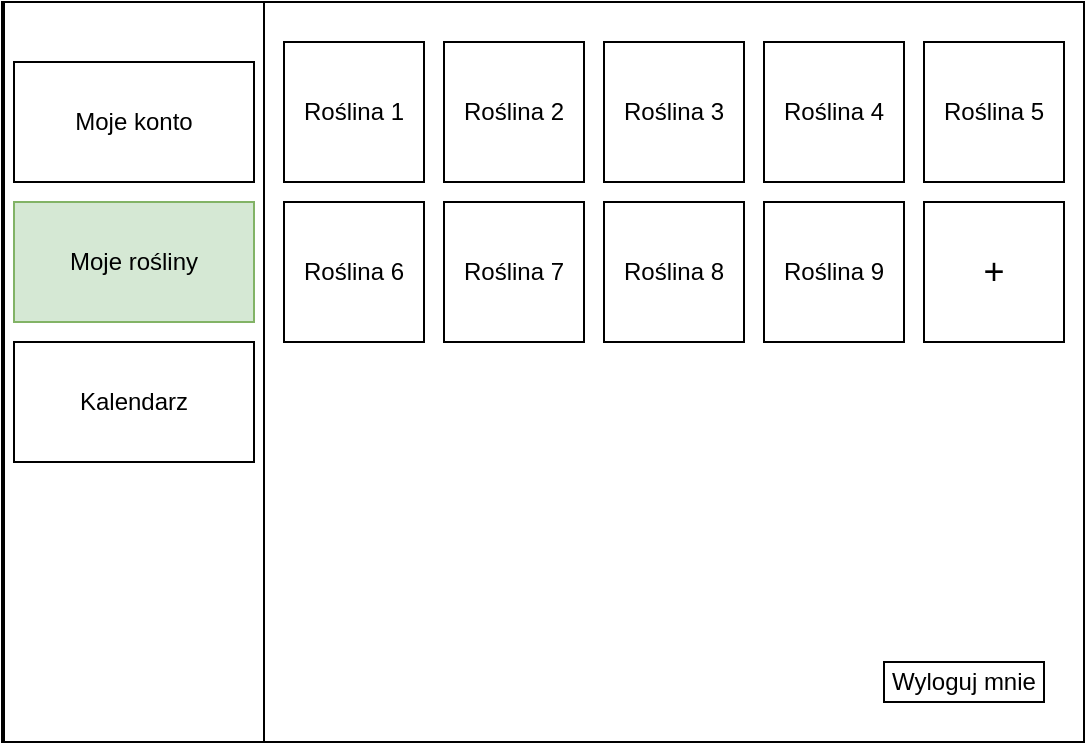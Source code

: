 <mxfile version="22.0.8" type="device">
  <diagram name="Strona-1" id="0wd8F_NiPoBdXosEnCZq">
    <mxGraphModel dx="1050" dy="566" grid="1" gridSize="10" guides="1" tooltips="1" connect="1" arrows="1" fold="1" page="1" pageScale="1" pageWidth="827" pageHeight="1169" math="0" shadow="0">
      <root>
        <mxCell id="0" />
        <mxCell id="1" parent="0" />
        <mxCell id="MgmgcVEvBvE6xo-ADqgp-1" value="" style="rounded=0;whiteSpace=wrap;html=1;" parent="1" vertex="1">
          <mxGeometry x="119" y="60" width="541" height="370" as="geometry" />
        </mxCell>
        <mxCell id="MgmgcVEvBvE6xo-ADqgp-2" value="" style="rounded=0;whiteSpace=wrap;html=1;" parent="1" vertex="1">
          <mxGeometry x="120" y="60" width="130" height="370" as="geometry" />
        </mxCell>
        <mxCell id="MgmgcVEvBvE6xo-ADqgp-3" value="Moje konto" style="rounded=0;whiteSpace=wrap;html=1;" parent="1" vertex="1">
          <mxGeometry x="125" y="90" width="120" height="60" as="geometry" />
        </mxCell>
        <mxCell id="MgmgcVEvBvE6xo-ADqgp-5" value="Moje rośliny" style="rounded=0;whiteSpace=wrap;html=1;fillColor=#d5e8d4;strokeColor=#82b366;" parent="1" vertex="1">
          <mxGeometry x="125" y="160" width="120" height="60" as="geometry" />
        </mxCell>
        <mxCell id="MgmgcVEvBvE6xo-ADqgp-6" value="Kalendarz" style="rounded=0;whiteSpace=wrap;html=1;" parent="1" vertex="1">
          <mxGeometry x="125" y="230" width="120" height="60" as="geometry" />
        </mxCell>
        <mxCell id="MgmgcVEvBvE6xo-ADqgp-7" value="Wyloguj mnie" style="rounded=0;whiteSpace=wrap;html=1;" parent="1" vertex="1">
          <mxGeometry x="560" y="390" width="80" height="20" as="geometry" />
        </mxCell>
        <mxCell id="MgmgcVEvBvE6xo-ADqgp-8" value="Roślina 1" style="rounded=0;whiteSpace=wrap;html=1;" parent="1" vertex="1">
          <mxGeometry x="260" y="80" width="70" height="70" as="geometry" />
        </mxCell>
        <mxCell id="MgmgcVEvBvE6xo-ADqgp-9" value="Roślina 2" style="rounded=0;whiteSpace=wrap;html=1;" parent="1" vertex="1">
          <mxGeometry x="340" y="80" width="70" height="70" as="geometry" />
        </mxCell>
        <mxCell id="MgmgcVEvBvE6xo-ADqgp-10" value="Roślina 3" style="rounded=0;whiteSpace=wrap;html=1;" parent="1" vertex="1">
          <mxGeometry x="420" y="80" width="70" height="70" as="geometry" />
        </mxCell>
        <mxCell id="MgmgcVEvBvE6xo-ADqgp-11" value="Roślina 7" style="rounded=0;whiteSpace=wrap;html=1;" parent="1" vertex="1">
          <mxGeometry x="340" y="160" width="70" height="70" as="geometry" />
        </mxCell>
        <mxCell id="MgmgcVEvBvE6xo-ADqgp-12" value="Roślina 9" style="rounded=0;whiteSpace=wrap;html=1;" parent="1" vertex="1">
          <mxGeometry x="500" y="160" width="70" height="70" as="geometry" />
        </mxCell>
        <mxCell id="MgmgcVEvBvE6xo-ADqgp-13" value="Roślina 8" style="rounded=0;whiteSpace=wrap;html=1;" parent="1" vertex="1">
          <mxGeometry x="420" y="160" width="70" height="70" as="geometry" />
        </mxCell>
        <mxCell id="MgmgcVEvBvE6xo-ADqgp-14" value="Roślina 4" style="rounded=0;whiteSpace=wrap;html=1;" parent="1" vertex="1">
          <mxGeometry x="500" y="80" width="70" height="70" as="geometry" />
        </mxCell>
        <mxCell id="MgmgcVEvBvE6xo-ADqgp-15" value="Roślina 6" style="rounded=0;whiteSpace=wrap;html=1;" parent="1" vertex="1">
          <mxGeometry x="260" y="160" width="70" height="70" as="geometry" />
        </mxCell>
        <mxCell id="MgmgcVEvBvE6xo-ADqgp-16" value="Roślina 5" style="rounded=0;whiteSpace=wrap;html=1;" parent="1" vertex="1">
          <mxGeometry x="580" y="80" width="70" height="70" as="geometry" />
        </mxCell>
        <mxCell id="MgmgcVEvBvE6xo-ADqgp-17" value="&lt;font style=&quot;font-size: 18px;&quot;&gt;+&lt;/font&gt;" style="rounded=0;whiteSpace=wrap;html=1;" parent="1" vertex="1">
          <mxGeometry x="580" y="160" width="70" height="70" as="geometry" />
        </mxCell>
      </root>
    </mxGraphModel>
  </diagram>
</mxfile>
